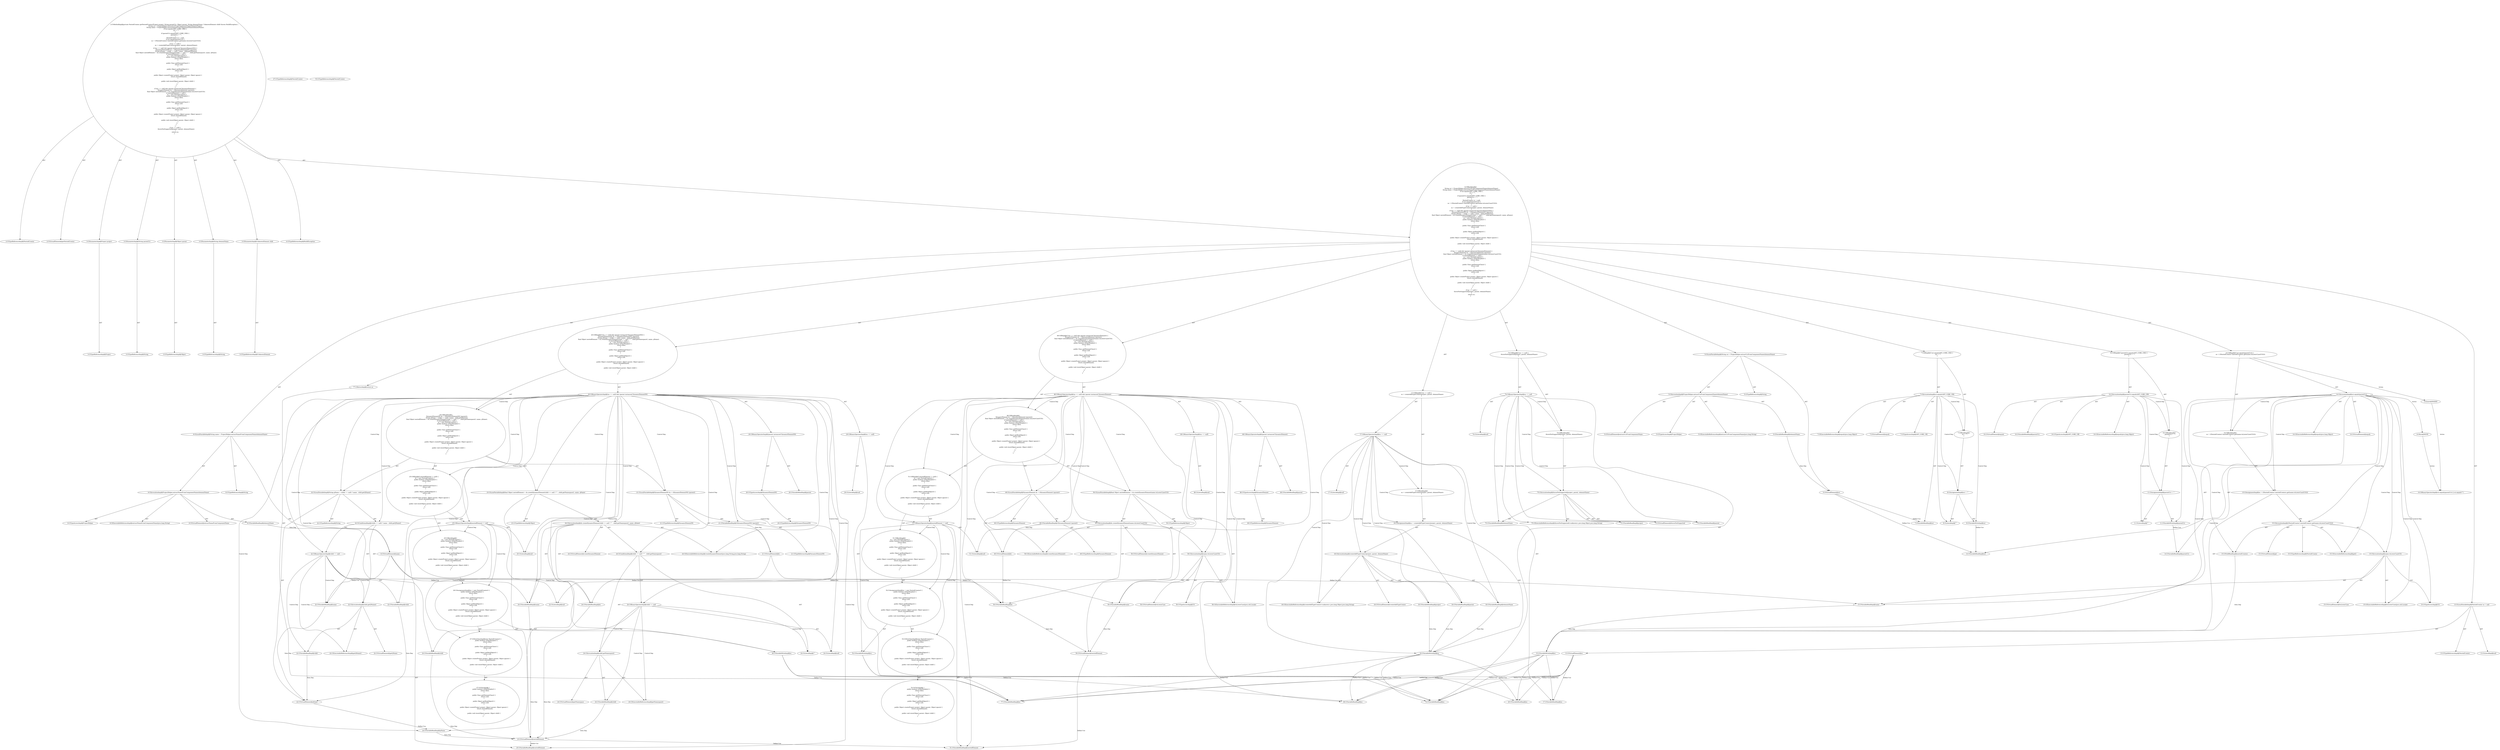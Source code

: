 digraph "getNestedCreator#?,Project,String,Object,String,UnknownElement" {
0 [label="2:CtTypeReferenceImpl@NestedCreator" shape=ellipse]
1 [label="2:CtVirtualElement@getNestedCreator" shape=ellipse]
2 [label="3:CtParameterImpl@Project project" shape=ellipse]
3 [label="3:CtTypeReferenceImpl@Project" shape=ellipse]
4 [label="3:CtParameterImpl@String parentUri" shape=ellipse]
5 [label="3:CtTypeReferenceImpl@String" shape=ellipse]
6 [label="3:CtParameterImpl@Object parent" shape=ellipse]
7 [label="3:CtTypeReferenceImpl@Object" shape=ellipse]
8 [label="3:CtParameterImpl@String elementName" shape=ellipse]
9 [label="3:CtTypeReferenceImpl@String" shape=ellipse]
10 [label="3:CtParameterImpl@UnknownElement child" shape=ellipse]
11 [label="3:CtTypeReferenceImpl@UnknownElement" shape=ellipse]
12 [label="4:CtTypeReferenceImpl@BuildException" shape=ellipse]
13 [label="5:CtTypeReferenceImpl@String" shape=ellipse]
14 [label="5:CtExecutableReferenceImpl@extractUriFromComponentName(java.lang.String)" shape=ellipse]
15 [label="5:CtVirtualElement@extractUriFromComponentName" shape=ellipse]
16 [label="5:CtTypeAccessImpl@ProjectHelper" shape=ellipse]
17 [label="5:CtVariableReadImpl@elementName" shape=ellipse]
18 [label="5:CtInvocationImpl@ProjectHelper.extractUriFromComponentName(elementName)" shape=ellipse]
19 [label="5:CtVirtualElement@uri" shape=ellipse]
20 [label="5:CtLocalVariableImpl@String uri = ProjectHelper.extractUriFromComponentName(elementName)" shape=ellipse]
21 [label="6:CtTypeReferenceImpl@String" shape=ellipse]
22 [label="6:CtExecutableReferenceImpl@extractNameFromComponentName(java.lang.String)" shape=ellipse]
23 [label="6:CtVirtualElement@extractNameFromComponentName" shape=ellipse]
24 [label="6:CtTypeAccessImpl@ProjectHelper" shape=ellipse]
25 [label="6:CtVariableReadImpl@elementName" shape=ellipse]
26 [label="6:CtInvocationImpl@ProjectHelper.extractNameFromComponentName(elementName)" shape=ellipse]
27 [label="6:CtVirtualElement@name" shape=ellipse]
28 [label="6:CtLocalVariableImpl@String name = ProjectHelper.extractNameFromComponentName(elementName)" shape=ellipse]
29 [label="7:CtExecutableReferenceImpl@equals(java.lang.Object)" shape=ellipse]
30 [label="7:CtVirtualElement@equals" shape=ellipse]
31 [label="7:CtVariableReadImpl@uri" shape=ellipse]
32 [label="7:CtTypeAccessImpl@ANT_CORE_URI" shape=ellipse]
33 [label="7:CtInvocationImpl@uri.equals(ANT_CORE_URI)" shape=ellipse]
34 [label="8:CtVariableWriteImpl@uri" shape=ellipse]
35 [label="8:CtLiteralImpl@\"\"" shape=ellipse]
36 [label="8:CtAssignmentImpl@uri = \"\"" shape=ellipse]
37 [label="7:CtBlockImpl@\{
    uri = \"\";
\}" shape=ellipse]
38 [label="7:CtIfImpl@if (uri.equals(ANT_CORE_URI)) \{
    uri = \"\";
\}" shape=ellipse]
39 [label="10:CtExecutableReferenceImpl@equals(java.lang.Object)" shape=ellipse]
40 [label="10:CtVirtualElement@equals" shape=ellipse]
41 [label="10:CtVariableReadImpl@parentUri" shape=ellipse]
42 [label="10:CtTypeAccessImpl@ANT_CORE_URI" shape=ellipse]
43 [label="10:CtInvocationImpl@parentUri.equals(ANT_CORE_URI)" shape=ellipse]
44 [label="11:CtVariableWriteImpl@parentUri" shape=ellipse]
45 [label="11:CtLiteralImpl@\"\"" shape=ellipse]
46 [label="11:CtAssignmentImpl@parentUri = \"\"" shape=ellipse]
47 [label="10:CtBlockImpl@\{
    parentUri = \"\";
\}" shape=ellipse]
48 [label="10:CtIfImpl@if (parentUri.equals(ANT_CORE_URI)) \{
    parentUri = \"\";
\}" shape=ellipse]
49 [label="13:CtTypeReferenceImpl@NestedCreator" shape=ellipse]
50 [label="13:CtLiteralImpl@null" shape=ellipse]
51 [label="13:CtVirtualElement@nc" shape=ellipse]
52 [label="13:CtLocalVariableImpl@NestedCreator nc = null" shape=ellipse]
53 [label="14:CtExecutableReferenceImpl@equals(java.lang.Object)" shape=ellipse]
54 [label="14:CtVirtualElement@equals" shape=ellipse]
55 [label="14:CtVariableReadImpl@uri" shape=ellipse]
56 [label="14:CtVariableReadImpl@parentUri" shape=ellipse]
57 [label="14:CtInvocationImpl@uri.equals(parentUri)" shape=ellipse]
58 [label="15:CtVariableWriteImpl@nc" shape=ellipse]
59 [label="15:CtExecutableReferenceImpl@get()" shape=ellipse]
60 [label="15:CtVirtualElement@get" shape=ellipse]
61 [label="15:CtFieldReadImpl@nestedCreators" shape=ellipse]
62 [label="15:CtExecutableReferenceImpl@toLowerCase(java.util.Locale)" shape=ellipse]
63 [label="15:CtVirtualElement@toLowerCase" shape=ellipse]
64 [label="15:CtVariableReadImpl@name" shape=ellipse]
65 [label="15:CtTypeAccessImpl@US" shape=ellipse]
66 [label="15:CtInvocationImpl@name.toLowerCase(US)" shape=ellipse]
67 [label="15:CtInvocationImpl@((NestedCreator) (nestedCreators.get(name.toLowerCase(US))))" shape=ellipse]
68 [label="15:CtTypeReferenceImpl@NestedCreator" shape=ellipse]
69 [label="15:CtAssignmentImpl@nc = ((NestedCreator) (nestedCreators.get(name.toLowerCase(US))))" shape=ellipse]
70 [label="14:CtBlockImpl@\{
    nc = ((NestedCreator) (nestedCreators.get(name.toLowerCase(US))));
\}" shape=ellipse]
71 [label="14:CtIfImpl@if (uri.equals(parentUri)) \{
    nc = ((NestedCreator) (nestedCreators.get(name.toLowerCase(US))));
\}" shape=ellipse]
72 [label="17:CtVariableReadImpl@nc" shape=ellipse]
73 [label="17:CtLiteralImpl@null" shape=ellipse]
74 [label="17:CtBinaryOperatorImpl@nc == null" shape=ellipse]
75 [label="18:CtVariableWriteImpl@nc" shape=ellipse]
76 [label="18:CtExecutableReferenceImpl@createAddTypeCreator(<unknown>,java.lang.Object,java.lang.String)" shape=ellipse]
77 [label="18:CtVirtualElement@createAddTypeCreator" shape=ellipse]
78 [label="18:CtVariableReadImpl@project" shape=ellipse]
79 [label="18:CtVariableReadImpl@parent" shape=ellipse]
80 [label="18:CtVariableReadImpl@elementName" shape=ellipse]
81 [label="18:CtInvocationImpl@createAddTypeCreator(project, parent, elementName)" shape=ellipse]
82 [label="18:CtAssignmentImpl@nc = createAddTypeCreator(project, parent, elementName)" shape=ellipse]
83 [label="17:CtBlockImpl@\{
    nc = createAddTypeCreator(project, parent, elementName);
\}" shape=ellipse]
84 [label="17:CtIfImpl@if (nc == null) \{
    nc = createAddTypeCreator(project, parent, elementName);
\}" shape=ellipse]
85 [label="20:CtVariableReadImpl@nc" shape=ellipse]
86 [label="20:CtLiteralImpl@null" shape=ellipse]
87 [label="20:CtBinaryOperatorImpl@(nc == null)" shape=ellipse]
88 [label="20:CtVariableReadImpl@parent" shape=ellipse]
89 [label="20:CtTypeAccessImpl@DynamicElementNS" shape=ellipse]
90 [label="20:CtTypeReferenceImpl@DynamicElementNS" shape=ellipse]
91 [label="20:CtBinaryOperatorImpl@(parent instanceof DynamicElementNS)" shape=ellipse]
92 [label="20:CtBinaryOperatorImpl@(nc == null) && (parent instanceof DynamicElementNS)" shape=ellipse]
93 [label="21:CtTypeReferenceImpl@DynamicElementNS" shape=ellipse]
94 [label="21:CtVariableReadImpl@((DynamicElementNS) (parent))" shape=ellipse]
95 [label="21:CtTypeReferenceImpl@DynamicElementNS" shape=ellipse]
96 [label="21:CtVirtualElement@dc" shape=ellipse]
97 [label="21:CtLocalVariableImpl@DynamicElementNS dc = ((DynamicElementNS) (parent))" shape=ellipse]
98 [label="22:CtTypeReferenceImpl@String" shape=ellipse]
99 [label="22:CtVariableReadImpl@child" shape=ellipse]
100 [label="22:CtLiteralImpl@null" shape=ellipse]
101 [label="22:CtBinaryOperatorImpl@child == null" shape=ellipse]
102 [label="22:CtVariableReadImpl@name" shape=ellipse]
103 [label="22:CtExecutableReferenceImpl@getQName()" shape=ellipse]
104 [label="22:CtVirtualElement@getQName" shape=ellipse]
105 [label="22:CtVariableReadImpl@child" shape=ellipse]
106 [label="22:CtInvocationImpl@child.getQName()" shape=ellipse]
107 [label="22:CtConditionalImpl@(child == null) ? name : child.getQName()" shape=ellipse]
108 [label="22:CtVirtualElement@qName" shape=ellipse]
109 [label="22:CtLocalVariableImpl@String qName = (child == null) ? name : child.getQName()" shape=ellipse]
110 [label="23:CtTypeReferenceImpl@Object" shape=ellipse]
111 [label="24:CtExecutableReferenceImpl@createDynamicElement(java.lang.String,java.lang.String)" shape=ellipse]
112 [label="24:CtVirtualElement@createDynamicElement" shape=ellipse]
113 [label="24:CtVariableReadImpl@dc" shape=ellipse]
114 [label="24:CtVariableReadImpl@child" shape=ellipse]
115 [label="24:CtLiteralImpl@null" shape=ellipse]
116 [label="24:CtBinaryOperatorImpl@child == null" shape=ellipse]
117 [label="24:CtLiteralImpl@\"\"" shape=ellipse]
118 [label="24:CtExecutableReferenceImpl@getNamespace()" shape=ellipse]
119 [label="24:CtVirtualElement@getNamespace" shape=ellipse]
120 [label="24:CtVariableReadImpl@child" shape=ellipse]
121 [label="24:CtInvocationImpl@child.getNamespace()" shape=ellipse]
122 [label="24:CtConditionalImpl@child == null ? \"\" : child.getNamespace()" shape=ellipse]
123 [label="24:CtVariableReadImpl@name" shape=ellipse]
124 [label="24:CtVariableReadImpl@qName" shape=ellipse]
125 [label="24:CtInvocationImpl@dc.createDynamicElement(child == null ? \"\" : child.getNamespace(), name, qName)" shape=ellipse]
126 [label="23:CtVirtualElement@nestedElement" shape=ellipse]
127 [label="23:CtLocalVariableImpl@final Object nestedElement = dc.createDynamicElement(child == null ? \"\" : child.getNamespace(), name, qName)" shape=ellipse]
128 [label="25:CtVariableReadImpl@nestedElement" shape=ellipse]
129 [label="25:CtLiteralImpl@null" shape=ellipse]
130 [label="25:CtBinaryOperatorImpl@nestedElement != null" shape=ellipse]
131 [label="26:CtVariableWriteImpl@nc" shape=ellipse]
132 [label="27:CtTypeReferenceImpl@NestedCreator" shape=ellipse]
133 [label="27:CtNewClassImpl@new NestedCreator() \{
    public boolean isPolyMorphic() \{
        return false;
    \}

    public Class getElementClass() \{
        return null;
    \}

    public Object getRealObject() \{
        return null;
    \}

    public Object create(Project project, Object parent, Object ignore) \{
        return nestedElement;
    \}

    public void store(Object parent, Object child) \{
    \}
\}" shape=ellipse]
134 [label="27:CtClassImpl@ \{
    public boolean isPolyMorphic() \{
        return false;
    \}

    public Class getElementClass() \{
        return null;
    \}

    public Object getRealObject() \{
        return null;
    \}

    public Object create(Project project, Object parent, Object ignore) \{
        return nestedElement;
    \}

    public void store(Object parent, Object child) \{
    \}
\}" shape=ellipse]
135 [label="26:CtAssignmentImpl@nc = new NestedCreator() \{
    public boolean isPolyMorphic() \{
        return false;
    \}

    public Class getElementClass() \{
        return null;
    \}

    public Object getRealObject() \{
        return null;
    \}

    public Object create(Project project, Object parent, Object ignore) \{
        return nestedElement;
    \}

    public void store(Object parent, Object child) \{
    \}
\}" shape=ellipse]
136 [label="25:CtBlockImpl@\{
    nc = new NestedCreator() \{
        public boolean isPolyMorphic() \{
            return false;
        \}

        public Class getElementClass() \{
            return null;
        \}

        public Object getRealObject() \{
            return null;
        \}

        public Object create(Project project, Object parent, Object ignore) \{
            return nestedElement;
        \}

        public void store(Object parent, Object child) \{
        \}
    \};
\}" shape=ellipse]
137 [label="25:CtIfImpl@if (nestedElement != null) \{
    nc = new NestedCreator() \{
        public boolean isPolyMorphic() \{
            return false;
        \}

        public Class getElementClass() \{
            return null;
        \}

        public Object getRealObject() \{
            return null;
        \}

        public Object create(Project project, Object parent, Object ignore) \{
            return nestedElement;
        \}

        public void store(Object parent, Object child) \{
        \}
    \};
\}" shape=ellipse]
138 [label="20:CtBlockImpl@\{
    DynamicElementNS dc = ((DynamicElementNS) (parent));
    String qName = (child == null) ? name : child.getQName();
    final Object nestedElement = dc.createDynamicElement(child == null ? \"\" : child.getNamespace(), name, qName);
    if (nestedElement != null) \{
        nc = new NestedCreator() \{
            public boolean isPolyMorphic() \{
                return false;
            \}

            public Class getElementClass() \{
                return null;
            \}

            public Object getRealObject() \{
                return null;
            \}

            public Object create(Project project, Object parent, Object ignore) \{
                return nestedElement;
            \}

            public void store(Object parent, Object child) \{
            \}
        \};
    \}
\}" shape=ellipse]
139 [label="20:CtIfImpl@if ((nc == null) && (parent instanceof DynamicElementNS)) \{
    DynamicElementNS dc = ((DynamicElementNS) (parent));
    String qName = (child == null) ? name : child.getQName();
    final Object nestedElement = dc.createDynamicElement(child == null ? \"\" : child.getNamespace(), name, qName);
    if (nestedElement != null) \{
        nc = new NestedCreator() \{
            public boolean isPolyMorphic() \{
                return false;
            \}

            public Class getElementClass() \{
                return null;
            \}

            public Object getRealObject() \{
                return null;
            \}

            public Object create(Project project, Object parent, Object ignore) \{
                return nestedElement;
            \}

            public void store(Object parent, Object child) \{
            \}
        \};
    \}
\}" shape=ellipse]
140 [label="48:CtVariableReadImpl@nc" shape=ellipse]
141 [label="48:CtLiteralImpl@null" shape=ellipse]
142 [label="48:CtBinaryOperatorImpl@(nc == null)" shape=ellipse]
143 [label="48:CtVariableReadImpl@parent" shape=ellipse]
144 [label="48:CtTypeAccessImpl@DynamicElement" shape=ellipse]
145 [label="48:CtTypeReferenceImpl@DynamicElement" shape=ellipse]
146 [label="48:CtBinaryOperatorImpl@(parent instanceof DynamicElement)" shape=ellipse]
147 [label="48:CtBinaryOperatorImpl@(nc == null) && (parent instanceof DynamicElement)" shape=ellipse]
148 [label="49:CtTypeReferenceImpl@DynamicElement" shape=ellipse]
149 [label="49:CtVariableReadImpl@((DynamicElement) (parent))" shape=ellipse]
150 [label="49:CtTypeReferenceImpl@DynamicElement" shape=ellipse]
151 [label="49:CtVirtualElement@dc" shape=ellipse]
152 [label="49:CtLocalVariableImpl@DynamicElement dc = ((DynamicElement) (parent))" shape=ellipse]
153 [label="50:CtTypeReferenceImpl@Object" shape=ellipse]
154 [label="50:CtExecutableReferenceImpl@createDynamicElement()" shape=ellipse]
155 [label="50:CtVirtualElement@createDynamicElement" shape=ellipse]
156 [label="50:CtVariableReadImpl@dc" shape=ellipse]
157 [label="50:CtExecutableReferenceImpl@toLowerCase(java.util.Locale)" shape=ellipse]
158 [label="50:CtVirtualElement@toLowerCase" shape=ellipse]
159 [label="50:CtVariableReadImpl@name" shape=ellipse]
160 [label="50:CtTypeAccessImpl@US" shape=ellipse]
161 [label="50:CtInvocationImpl@name.toLowerCase(US)" shape=ellipse]
162 [label="50:CtInvocationImpl@dc.createDynamicElement(name.toLowerCase(US))" shape=ellipse]
163 [label="50:CtVirtualElement@nestedElement" shape=ellipse]
164 [label="50:CtLocalVariableImpl@final Object nestedElement = dc.createDynamicElement(name.toLowerCase(US))" shape=ellipse]
165 [label="51:CtVariableReadImpl@nestedElement" shape=ellipse]
166 [label="51:CtLiteralImpl@null" shape=ellipse]
167 [label="51:CtBinaryOperatorImpl@nestedElement != null" shape=ellipse]
168 [label="52:CtVariableWriteImpl@nc" shape=ellipse]
169 [label="53:CtTypeReferenceImpl@NestedCreator" shape=ellipse]
170 [label="53:CtNewClassImpl@new NestedCreator() \{
    public boolean isPolyMorphic() \{
        return false;
    \}

    public Class getElementClass() \{
        return null;
    \}

    public Object getRealObject() \{
        return null;
    \}

    public Object create(Project project, Object parent, Object ignore) \{
        return nestedElement;
    \}

    public void store(Object parent, Object child) \{
    \}
\}" shape=ellipse]
171 [label="53:CtClassImpl@ \{
    public boolean isPolyMorphic() \{
        return false;
    \}

    public Class getElementClass() \{
        return null;
    \}

    public Object getRealObject() \{
        return null;
    \}

    public Object create(Project project, Object parent, Object ignore) \{
        return nestedElement;
    \}

    public void store(Object parent, Object child) \{
    \}
\}" shape=ellipse]
172 [label="52:CtAssignmentImpl@nc = new NestedCreator() \{
    public boolean isPolyMorphic() \{
        return false;
    \}

    public Class getElementClass() \{
        return null;
    \}

    public Object getRealObject() \{
        return null;
    \}

    public Object create(Project project, Object parent, Object ignore) \{
        return nestedElement;
    \}

    public void store(Object parent, Object child) \{
    \}
\}" shape=ellipse]
173 [label="51:CtBlockImpl@\{
    nc = new NestedCreator() \{
        public boolean isPolyMorphic() \{
            return false;
        \}

        public Class getElementClass() \{
            return null;
        \}

        public Object getRealObject() \{
            return null;
        \}

        public Object create(Project project, Object parent, Object ignore) \{
            return nestedElement;
        \}

        public void store(Object parent, Object child) \{
        \}
    \};
\}" shape=ellipse]
174 [label="51:CtIfImpl@if (nestedElement != null) \{
    nc = new NestedCreator() \{
        public boolean isPolyMorphic() \{
            return false;
        \}

        public Class getElementClass() \{
            return null;
        \}

        public Object getRealObject() \{
            return null;
        \}

        public Object create(Project project, Object parent, Object ignore) \{
            return nestedElement;
        \}

        public void store(Object parent, Object child) \{
        \}
    \};
\}" shape=ellipse]
175 [label="48:CtBlockImpl@\{
    DynamicElement dc = ((DynamicElement) (parent));
    final Object nestedElement = dc.createDynamicElement(name.toLowerCase(US));
    if (nestedElement != null) \{
        nc = new NestedCreator() \{
            public boolean isPolyMorphic() \{
                return false;
            \}

            public Class getElementClass() \{
                return null;
            \}

            public Object getRealObject() \{
                return null;
            \}

            public Object create(Project project, Object parent, Object ignore) \{
                return nestedElement;
            \}

            public void store(Object parent, Object child) \{
            \}
        \};
    \}
\}" shape=ellipse]
176 [label="48:CtIfImpl@if ((nc == null) && (parent instanceof DynamicElement)) \{
    DynamicElement dc = ((DynamicElement) (parent));
    final Object nestedElement = dc.createDynamicElement(name.toLowerCase(US));
    if (nestedElement != null) \{
        nc = new NestedCreator() \{
            public boolean isPolyMorphic() \{
                return false;
            \}

            public Class getElementClass() \{
                return null;
            \}

            public Object getRealObject() \{
                return null;
            \}

            public Object create(Project project, Object parent, Object ignore) \{
                return nestedElement;
            \}

            public void store(Object parent, Object child) \{
            \}
        \};
    \}
\}" shape=ellipse]
177 [label="74:CtVariableReadImpl@nc" shape=ellipse]
178 [label="74:CtLiteralImpl@null" shape=ellipse]
179 [label="74:CtBinaryOperatorImpl@nc == null" shape=ellipse]
180 [label="75:CtExecutableReferenceImpl@throwNotSupported(<unknown>,java.lang.Object,java.lang.String)" shape=ellipse]
181 [label="75:CtVirtualElement@throwNotSupported" shape=ellipse]
182 [label="75:CtVariableReadImpl@project" shape=ellipse]
183 [label="75:CtVariableReadImpl@parent" shape=ellipse]
184 [label="75:CtVariableReadImpl@elementName" shape=ellipse]
185 [label="75:CtInvocationImpl@throwNotSupported(project, parent, elementName)" shape=ellipse]
186 [label="74:CtBlockImpl@\{
    throwNotSupported(project, parent, elementName);
\}" shape=ellipse]
187 [label="74:CtIfImpl@if (nc == null) \{
    throwNotSupported(project, parent, elementName);
\}" shape=ellipse]
188 [label="77:CtVariableReadImpl@nc" shape=ellipse]
189 [label="77:CtReturnImpl@return nc" shape=ellipse]
190 [label="4:CtBlockImpl@\{
    String uri = ProjectHelper.extractUriFromComponentName(elementName);
    String name = ProjectHelper.extractNameFromComponentName(elementName);
    if (uri.equals(ANT_CORE_URI)) \{
        uri = \"\";
    \}
    if (parentUri.equals(ANT_CORE_URI)) \{
        parentUri = \"\";
    \}
    NestedCreator nc = null;
    if (uri.equals(parentUri)) \{
        nc = ((NestedCreator) (nestedCreators.get(name.toLowerCase(US))));
    \}
    if (nc == null) \{
        nc = createAddTypeCreator(project, parent, elementName);
    \}
    if ((nc == null) && (parent instanceof DynamicElementNS)) \{
        DynamicElementNS dc = ((DynamicElementNS) (parent));
        String qName = (child == null) ? name : child.getQName();
        final Object nestedElement = dc.createDynamicElement(child == null ? \"\" : child.getNamespace(), name, qName);
        if (nestedElement != null) \{
            nc = new NestedCreator() \{
                public boolean isPolyMorphic() \{
                    return false;
                \}

                public Class getElementClass() \{
                    return null;
                \}

                public Object getRealObject() \{
                    return null;
                \}

                public Object create(Project project, Object parent, Object ignore) \{
                    return nestedElement;
                \}

                public void store(Object parent, Object child) \{
                \}
            \};
        \}
    \}
    if ((nc == null) && (parent instanceof DynamicElement)) \{
        DynamicElement dc = ((DynamicElement) (parent));
        final Object nestedElement = dc.createDynamicElement(name.toLowerCase(US));
        if (nestedElement != null) \{
            nc = new NestedCreator() \{
                public boolean isPolyMorphic() \{
                    return false;
                \}

                public Class getElementClass() \{
                    return null;
                \}

                public Object getRealObject() \{
                    return null;
                \}

                public Object create(Project project, Object parent, Object ignore) \{
                    return nestedElement;
                \}

                public void store(Object parent, Object child) \{
                \}
            \};
        \}
    \}
    if (nc == null) \{
        throwNotSupported(project, parent, elementName);
    \}
    return nc;
\}" shape=ellipse]
191 [label="2:CtMethodImpl@private NestedCreator getNestedCreator(Project project, String parentUri, Object parent, String elementName, UnknownElement child) throws BuildException \{
    String uri = ProjectHelper.extractUriFromComponentName(elementName);
    String name = ProjectHelper.extractNameFromComponentName(elementName);
    if (uri.equals(ANT_CORE_URI)) \{
        uri = \"\";
    \}
    if (parentUri.equals(ANT_CORE_URI)) \{
        parentUri = \"\";
    \}
    NestedCreator nc = null;
    if (uri.equals(parentUri)) \{
        nc = ((NestedCreator) (nestedCreators.get(name.toLowerCase(US))));
    \}
    if (nc == null) \{
        nc = createAddTypeCreator(project, parent, elementName);
    \}
    if ((nc == null) && (parent instanceof DynamicElementNS)) \{
        DynamicElementNS dc = ((DynamicElementNS) (parent));
        String qName = (child == null) ? name : child.getQName();
        final Object nestedElement = dc.createDynamicElement(child == null ? \"\" : child.getNamespace(), name, qName);
        if (nestedElement != null) \{
            nc = new NestedCreator() \{
                public boolean isPolyMorphic() \{
                    return false;
                \}

                public Class getElementClass() \{
                    return null;
                \}

                public Object getRealObject() \{
                    return null;
                \}

                public Object create(Project project, Object parent, Object ignore) \{
                    return nestedElement;
                \}

                public void store(Object parent, Object child) \{
                \}
            \};
        \}
    \}
    if ((nc == null) && (parent instanceof DynamicElement)) \{
        DynamicElement dc = ((DynamicElement) (parent));
        final Object nestedElement = dc.createDynamicElement(name.toLowerCase(US));
        if (nestedElement != null) \{
            nc = new NestedCreator() \{
                public boolean isPolyMorphic() \{
                    return false;
                \}

                public Class getElementClass() \{
                    return null;
                \}

                public Object getRealObject() \{
                    return null;
                \}

                public Object create(Project project, Object parent, Object ignore) \{
                    return nestedElement;
                \}

                public void store(Object parent, Object child) \{
                \}
            \};
        \}
    \}
    if (nc == null) \{
        throwNotSupported(project, parent, elementName);
    \}
    return nc;
\}" shape=ellipse]
192 [label="14:Insert@INSERT" shape=ellipse]
193 [label="14:CtBinaryOperatorImpl@uri.equals(parentUri) || uri.equals(\"\")" shape=ellipse]
194 [label="14:Move@MOVE" shape=ellipse]
2 -> 3 [label="AST"];
4 -> 5 [label="AST"];
6 -> 7 [label="AST"];
8 -> 9 [label="AST"];
10 -> 11 [label="AST"];
17 -> 19 [label="Data Dep"];
18 -> 15 [label="AST"];
18 -> 16 [label="AST"];
18 -> 14 [label="AST"];
18 -> 17 [label="AST"];
19 -> 31 [label="Define-Use"];
19 -> 55 [label="Define-Use"];
20 -> 19 [label="AST"];
20 -> 13 [label="AST"];
20 -> 18 [label="AST"];
25 -> 27 [label="Data Dep"];
26 -> 23 [label="AST"];
26 -> 24 [label="AST"];
26 -> 22 [label="AST"];
26 -> 25 [label="AST"];
27 -> 64 [label="Define-Use"];
27 -> 102 [label="Define-Use"];
27 -> 123 [label="Define-Use"];
27 -> 159 [label="Define-Use"];
28 -> 27 [label="AST"];
28 -> 21 [label="AST"];
28 -> 26 [label="AST"];
33 -> 30 [label="AST"];
33 -> 31 [label="AST"];
33 -> 29 [label="AST"];
33 -> 32 [label="AST"];
33 -> 37 [label="Control Dep"];
33 -> 36 [label="Control Dep"];
33 -> 34 [label="Control Dep"];
33 -> 35 [label="Control Dep"];
34 -> 55 [label="Define-Use"];
36 -> 34 [label="AST"];
36 -> 35 [label="AST"];
37 -> 36 [label="AST"];
38 -> 33 [label="AST"];
38 -> 37 [label="AST"];
43 -> 40 [label="AST"];
43 -> 41 [label="AST"];
43 -> 39 [label="AST"];
43 -> 42 [label="AST"];
43 -> 47 [label="Control Dep"];
43 -> 46 [label="Control Dep"];
43 -> 44 [label="Control Dep"];
43 -> 45 [label="Control Dep"];
44 -> 56 [label="Define-Use"];
46 -> 44 [label="AST"];
46 -> 45 [label="AST"];
47 -> 46 [label="AST"];
48 -> 43 [label="AST"];
48 -> 47 [label="AST"];
51 -> 72 [label="Define-Use"];
51 -> 85 [label="Define-Use"];
51 -> 140 [label="Define-Use"];
51 -> 177 [label="Define-Use"];
51 -> 188 [label="Define-Use"];
52 -> 51 [label="AST"];
52 -> 49 [label="AST"];
52 -> 50 [label="AST"];
57 -> 54 [label="AST"];
57 -> 55 [label="AST"];
57 -> 53 [label="AST"];
57 -> 56 [label="AST"];
57 -> 70 [label="Control Dep"];
57 -> 69 [label="Control Dep"];
57 -> 58 [label="Control Dep"];
57 -> 67 [label="Control Dep"];
57 -> 59 [label="Control Dep"];
57 -> 61 [label="Control Dep"];
57 -> 66 [label="Control Dep"];
57 -> 62 [label="Control Dep"];
57 -> 64 [label="Control Dep"];
57 -> 65 [label="Control Dep"];
57 -> 194 [label="Action"];
58 -> 72 [label="Define-Use"];
58 -> 85 [label="Define-Use"];
58 -> 140 [label="Define-Use"];
58 -> 177 [label="Define-Use"];
58 -> 188 [label="Define-Use"];
61 -> 58 [label="Data Dep"];
64 -> 58 [label="Data Dep"];
66 -> 63 [label="AST"];
66 -> 64 [label="AST"];
66 -> 62 [label="AST"];
66 -> 65 [label="AST"];
67 -> 60 [label="AST"];
67 -> 68 [label="AST"];
67 -> 61 [label="AST"];
67 -> 59 [label="AST"];
67 -> 66 [label="AST"];
69 -> 58 [label="AST"];
69 -> 67 [label="AST"];
70 -> 69 [label="AST"];
71 -> 57 [label="AST"];
71 -> 70 [label="AST"];
71 -> 192 [label="Action"];
74 -> 72 [label="AST"];
74 -> 73 [label="AST"];
74 -> 83 [label="Control Dep"];
74 -> 82 [label="Control Dep"];
74 -> 75 [label="Control Dep"];
74 -> 81 [label="Control Dep"];
74 -> 76 [label="Control Dep"];
74 -> 78 [label="Control Dep"];
74 -> 79 [label="Control Dep"];
74 -> 80 [label="Control Dep"];
75 -> 85 [label="Define-Use"];
75 -> 140 [label="Define-Use"];
75 -> 177 [label="Define-Use"];
75 -> 188 [label="Define-Use"];
78 -> 75 [label="Data Dep"];
79 -> 75 [label="Data Dep"];
80 -> 75 [label="Data Dep"];
81 -> 77 [label="AST"];
81 -> 76 [label="AST"];
81 -> 78 [label="AST"];
81 -> 79 [label="AST"];
81 -> 80 [label="AST"];
82 -> 75 [label="AST"];
82 -> 81 [label="AST"];
83 -> 82 [label="AST"];
84 -> 74 [label="AST"];
84 -> 83 [label="AST"];
87 -> 85 [label="AST"];
87 -> 86 [label="AST"];
89 -> 90 [label="AST"];
91 -> 88 [label="AST"];
91 -> 89 [label="AST"];
92 -> 87 [label="AST"];
92 -> 91 [label="AST"];
92 -> 138 [label="Control Dep"];
92 -> 97 [label="Control Dep"];
92 -> 94 [label="Control Dep"];
92 -> 109 [label="Control Dep"];
92 -> 107 [label="Control Dep"];
92 -> 101 [label="Control Dep"];
92 -> 99 [label="Control Dep"];
92 -> 100 [label="Control Dep"];
92 -> 127 [label="Control Dep"];
92 -> 125 [label="Control Dep"];
92 -> 111 [label="Control Dep"];
92 -> 113 [label="Control Dep"];
92 -> 122 [label="Control Dep"];
92 -> 116 [label="Control Dep"];
92 -> 114 [label="Control Dep"];
92 -> 115 [label="Control Dep"];
92 -> 123 [label="Control Dep"];
92 -> 124 [label="Control Dep"];
92 -> 137 [label="Control Dep"];
92 -> 130 [label="Control Dep"];
92 -> 128 [label="Control Dep"];
92 -> 129 [label="Control Dep"];
94 -> 95 [label="AST"];
94 -> 96 [label="Data Dep"];
96 -> 113 [label="Define-Use"];
96 -> 156 [label="Define-Use"];
97 -> 96 [label="AST"];
97 -> 93 [label="AST"];
97 -> 94 [label="AST"];
99 -> 108 [label="Data Dep"];
101 -> 99 [label="AST"];
101 -> 100 [label="AST"];
101 -> 102 [label="Control Dep"];
101 -> 106 [label="Control Dep"];
101 -> 103 [label="Control Dep"];
101 -> 105 [label="Control Dep"];
102 -> 108 [label="Data Dep"];
105 -> 108 [label="Data Dep"];
106 -> 104 [label="AST"];
106 -> 105 [label="AST"];
106 -> 103 [label="AST"];
107 -> 101 [label="AST"];
107 -> 102 [label="AST"];
107 -> 106 [label="AST"];
108 -> 124 [label="Define-Use"];
109 -> 108 [label="AST"];
109 -> 98 [label="AST"];
109 -> 107 [label="AST"];
113 -> 126 [label="Data Dep"];
114 -> 126 [label="Data Dep"];
116 -> 114 [label="AST"];
116 -> 115 [label="AST"];
116 -> 117 [label="Control Dep"];
116 -> 121 [label="Control Dep"];
116 -> 118 [label="Control Dep"];
116 -> 120 [label="Control Dep"];
120 -> 126 [label="Data Dep"];
121 -> 119 [label="AST"];
121 -> 120 [label="AST"];
121 -> 118 [label="AST"];
122 -> 116 [label="AST"];
122 -> 117 [label="AST"];
122 -> 121 [label="AST"];
123 -> 126 [label="Data Dep"];
124 -> 126 [label="Data Dep"];
125 -> 112 [label="AST"];
125 -> 113 [label="AST"];
125 -> 111 [label="AST"];
125 -> 122 [label="AST"];
125 -> 123 [label="AST"];
125 -> 124 [label="AST"];
126 -> 128 [label="Define-Use"];
126 -> 165 [label="Define-Use"];
127 -> 126 [label="AST"];
127 -> 110 [label="AST"];
127 -> 125 [label="AST"];
130 -> 128 [label="AST"];
130 -> 129 [label="AST"];
130 -> 136 [label="Control Dep"];
130 -> 135 [label="Control Dep"];
130 -> 131 [label="Control Dep"];
130 -> 133 [label="Control Dep"];
131 -> 140 [label="Define-Use"];
131 -> 177 [label="Define-Use"];
131 -> 188 [label="Define-Use"];
133 -> 134 [label="AST"];
135 -> 131 [label="AST"];
135 -> 133 [label="AST"];
136 -> 135 [label="AST"];
137 -> 130 [label="AST"];
137 -> 136 [label="AST"];
138 -> 97 [label="AST"];
138 -> 109 [label="AST"];
138 -> 127 [label="AST"];
138 -> 137 [label="AST"];
139 -> 92 [label="AST"];
139 -> 138 [label="AST"];
142 -> 140 [label="AST"];
142 -> 141 [label="AST"];
144 -> 145 [label="AST"];
146 -> 143 [label="AST"];
146 -> 144 [label="AST"];
147 -> 142 [label="AST"];
147 -> 146 [label="AST"];
147 -> 175 [label="Control Dep"];
147 -> 152 [label="Control Dep"];
147 -> 149 [label="Control Dep"];
147 -> 164 [label="Control Dep"];
147 -> 162 [label="Control Dep"];
147 -> 154 [label="Control Dep"];
147 -> 156 [label="Control Dep"];
147 -> 161 [label="Control Dep"];
147 -> 157 [label="Control Dep"];
147 -> 159 [label="Control Dep"];
147 -> 160 [label="Control Dep"];
147 -> 174 [label="Control Dep"];
147 -> 167 [label="Control Dep"];
147 -> 165 [label="Control Dep"];
147 -> 166 [label="Control Dep"];
149 -> 150 [label="AST"];
149 -> 151 [label="Data Dep"];
151 -> 156 [label="Define-Use"];
152 -> 151 [label="AST"];
152 -> 148 [label="AST"];
152 -> 149 [label="AST"];
156 -> 163 [label="Data Dep"];
159 -> 163 [label="Data Dep"];
161 -> 158 [label="AST"];
161 -> 159 [label="AST"];
161 -> 157 [label="AST"];
161 -> 160 [label="AST"];
162 -> 155 [label="AST"];
162 -> 156 [label="AST"];
162 -> 154 [label="AST"];
162 -> 161 [label="AST"];
163 -> 165 [label="Define-Use"];
164 -> 163 [label="AST"];
164 -> 153 [label="AST"];
164 -> 162 [label="AST"];
167 -> 165 [label="AST"];
167 -> 166 [label="AST"];
167 -> 173 [label="Control Dep"];
167 -> 172 [label="Control Dep"];
167 -> 168 [label="Control Dep"];
167 -> 170 [label="Control Dep"];
168 -> 177 [label="Define-Use"];
168 -> 188 [label="Define-Use"];
170 -> 171 [label="AST"];
172 -> 168 [label="AST"];
172 -> 170 [label="AST"];
173 -> 172 [label="AST"];
174 -> 167 [label="AST"];
174 -> 173 [label="AST"];
175 -> 152 [label="AST"];
175 -> 164 [label="AST"];
175 -> 174 [label="AST"];
176 -> 147 [label="AST"];
176 -> 175 [label="AST"];
179 -> 177 [label="AST"];
179 -> 178 [label="AST"];
179 -> 186 [label="Control Dep"];
179 -> 185 [label="Control Dep"];
179 -> 180 [label="Control Dep"];
179 -> 182 [label="Control Dep"];
179 -> 183 [label="Control Dep"];
179 -> 184 [label="Control Dep"];
185 -> 181 [label="AST"];
185 -> 180 [label="AST"];
185 -> 182 [label="AST"];
185 -> 183 [label="AST"];
185 -> 184 [label="AST"];
186 -> 185 [label="AST"];
187 -> 179 [label="AST"];
187 -> 186 [label="AST"];
189 -> 188 [label="AST"];
190 -> 20 [label="AST"];
190 -> 28 [label="AST"];
190 -> 38 [label="AST"];
190 -> 48 [label="AST"];
190 -> 52 [label="AST"];
190 -> 71 [label="AST"];
190 -> 84 [label="AST"];
190 -> 139 [label="AST"];
190 -> 176 [label="AST"];
190 -> 187 [label="AST"];
190 -> 189 [label="AST"];
191 -> 1 [label="AST"];
191 -> 0 [label="AST"];
191 -> 2 [label="AST"];
191 -> 4 [label="AST"];
191 -> 6 [label="AST"];
191 -> 8 [label="AST"];
191 -> 10 [label="AST"];
191 -> 12 [label="AST"];
191 -> 190 [label="AST"];
192 -> 193 [label="Action"];
194 -> 193 [label="Action"];
}